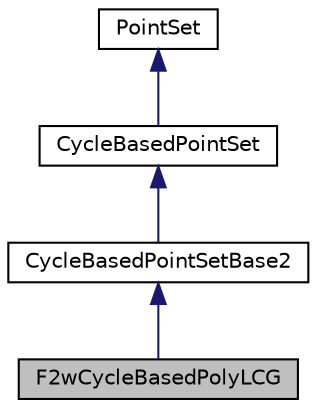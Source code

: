 digraph "F2wCycleBasedPolyLCG"
{
 // INTERACTIVE_SVG=YES
  bgcolor="transparent";
  edge [fontname="Helvetica",fontsize="10",labelfontname="Helvetica",labelfontsize="10"];
  node [fontname="Helvetica",fontsize="10",shape=record];
  Node0 [label="F2wCycleBasedPolyLCG",height=0.2,width=0.4,color="black", fillcolor="grey75", style="filled", fontcolor="black"];
  Node1 -> Node0 [dir="back",color="midnightblue",fontsize="10",style="solid",fontname="Helvetica"];
  Node1 [label="CycleBasedPointSetBase2",height=0.2,width=0.4,color="black",URL="$de/d58/classumontreal_1_1ssj_1_1hups_1_1CycleBasedPointSetBase2.html",tooltip="Similar to CycleBasedPointSet, except that the successive values in the cycles are stored as integers..."];
  Node2 -> Node1 [dir="back",color="midnightblue",fontsize="10",style="solid",fontname="Helvetica"];
  Node2 [label="CycleBasedPointSet",height=0.2,width=0.4,color="black",URL="$d4/d45/classumontreal_1_1ssj_1_1hups_1_1CycleBasedPointSet.html",tooltip="This abstract class provides the basic structures for storing and manipulating a point set defined by..."];
  Node3 -> Node2 [dir="back",color="midnightblue",fontsize="10",style="solid",fontname="Helvetica"];
  Node3 [label="PointSet",height=0.2,width=0.4,color="black",URL="$d8/d10/classumontreal_1_1ssj_1_1hups_1_1PointSet.html",tooltip="This abstract class represents a general point set. "];
}
